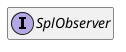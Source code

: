 @startuml
set namespaceSeparator \\
hide members
hide << alias >> circle

interface SplObserver
@enduml
